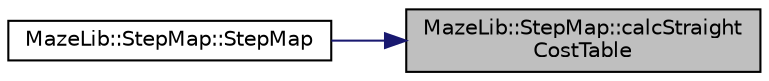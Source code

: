 digraph "MazeLib::StepMap::calcStraightCostTable"
{
 // LATEX_PDF_SIZE
  edge [fontname="Helvetica",fontsize="10",labelfontname="Helvetica",labelfontsize="10"];
  node [fontname="Helvetica",fontsize="10",shape=record];
  rankdir="RL";
  Node1 [label="MazeLib::StepMap::calcStraight\lCostTable",height=0.2,width=0.4,color="black", fillcolor="grey75", style="filled", fontcolor="black",tooltip="計算の高速化のために予め直進のコストテーブルを計算する関数"];
  Node1 -> Node2 [dir="back",color="midnightblue",fontsize="10",style="solid",fontname="Helvetica"];
  Node2 [label="MazeLib::StepMap::StepMap",height=0.2,width=0.4,color="black", fillcolor="white", style="filled",URL="$d9/da9/classMazeLib_1_1StepMap.html#a04255283577fb7422d4b49e33cfde064",tooltip="デフォルトコンストラクタ"];
}
